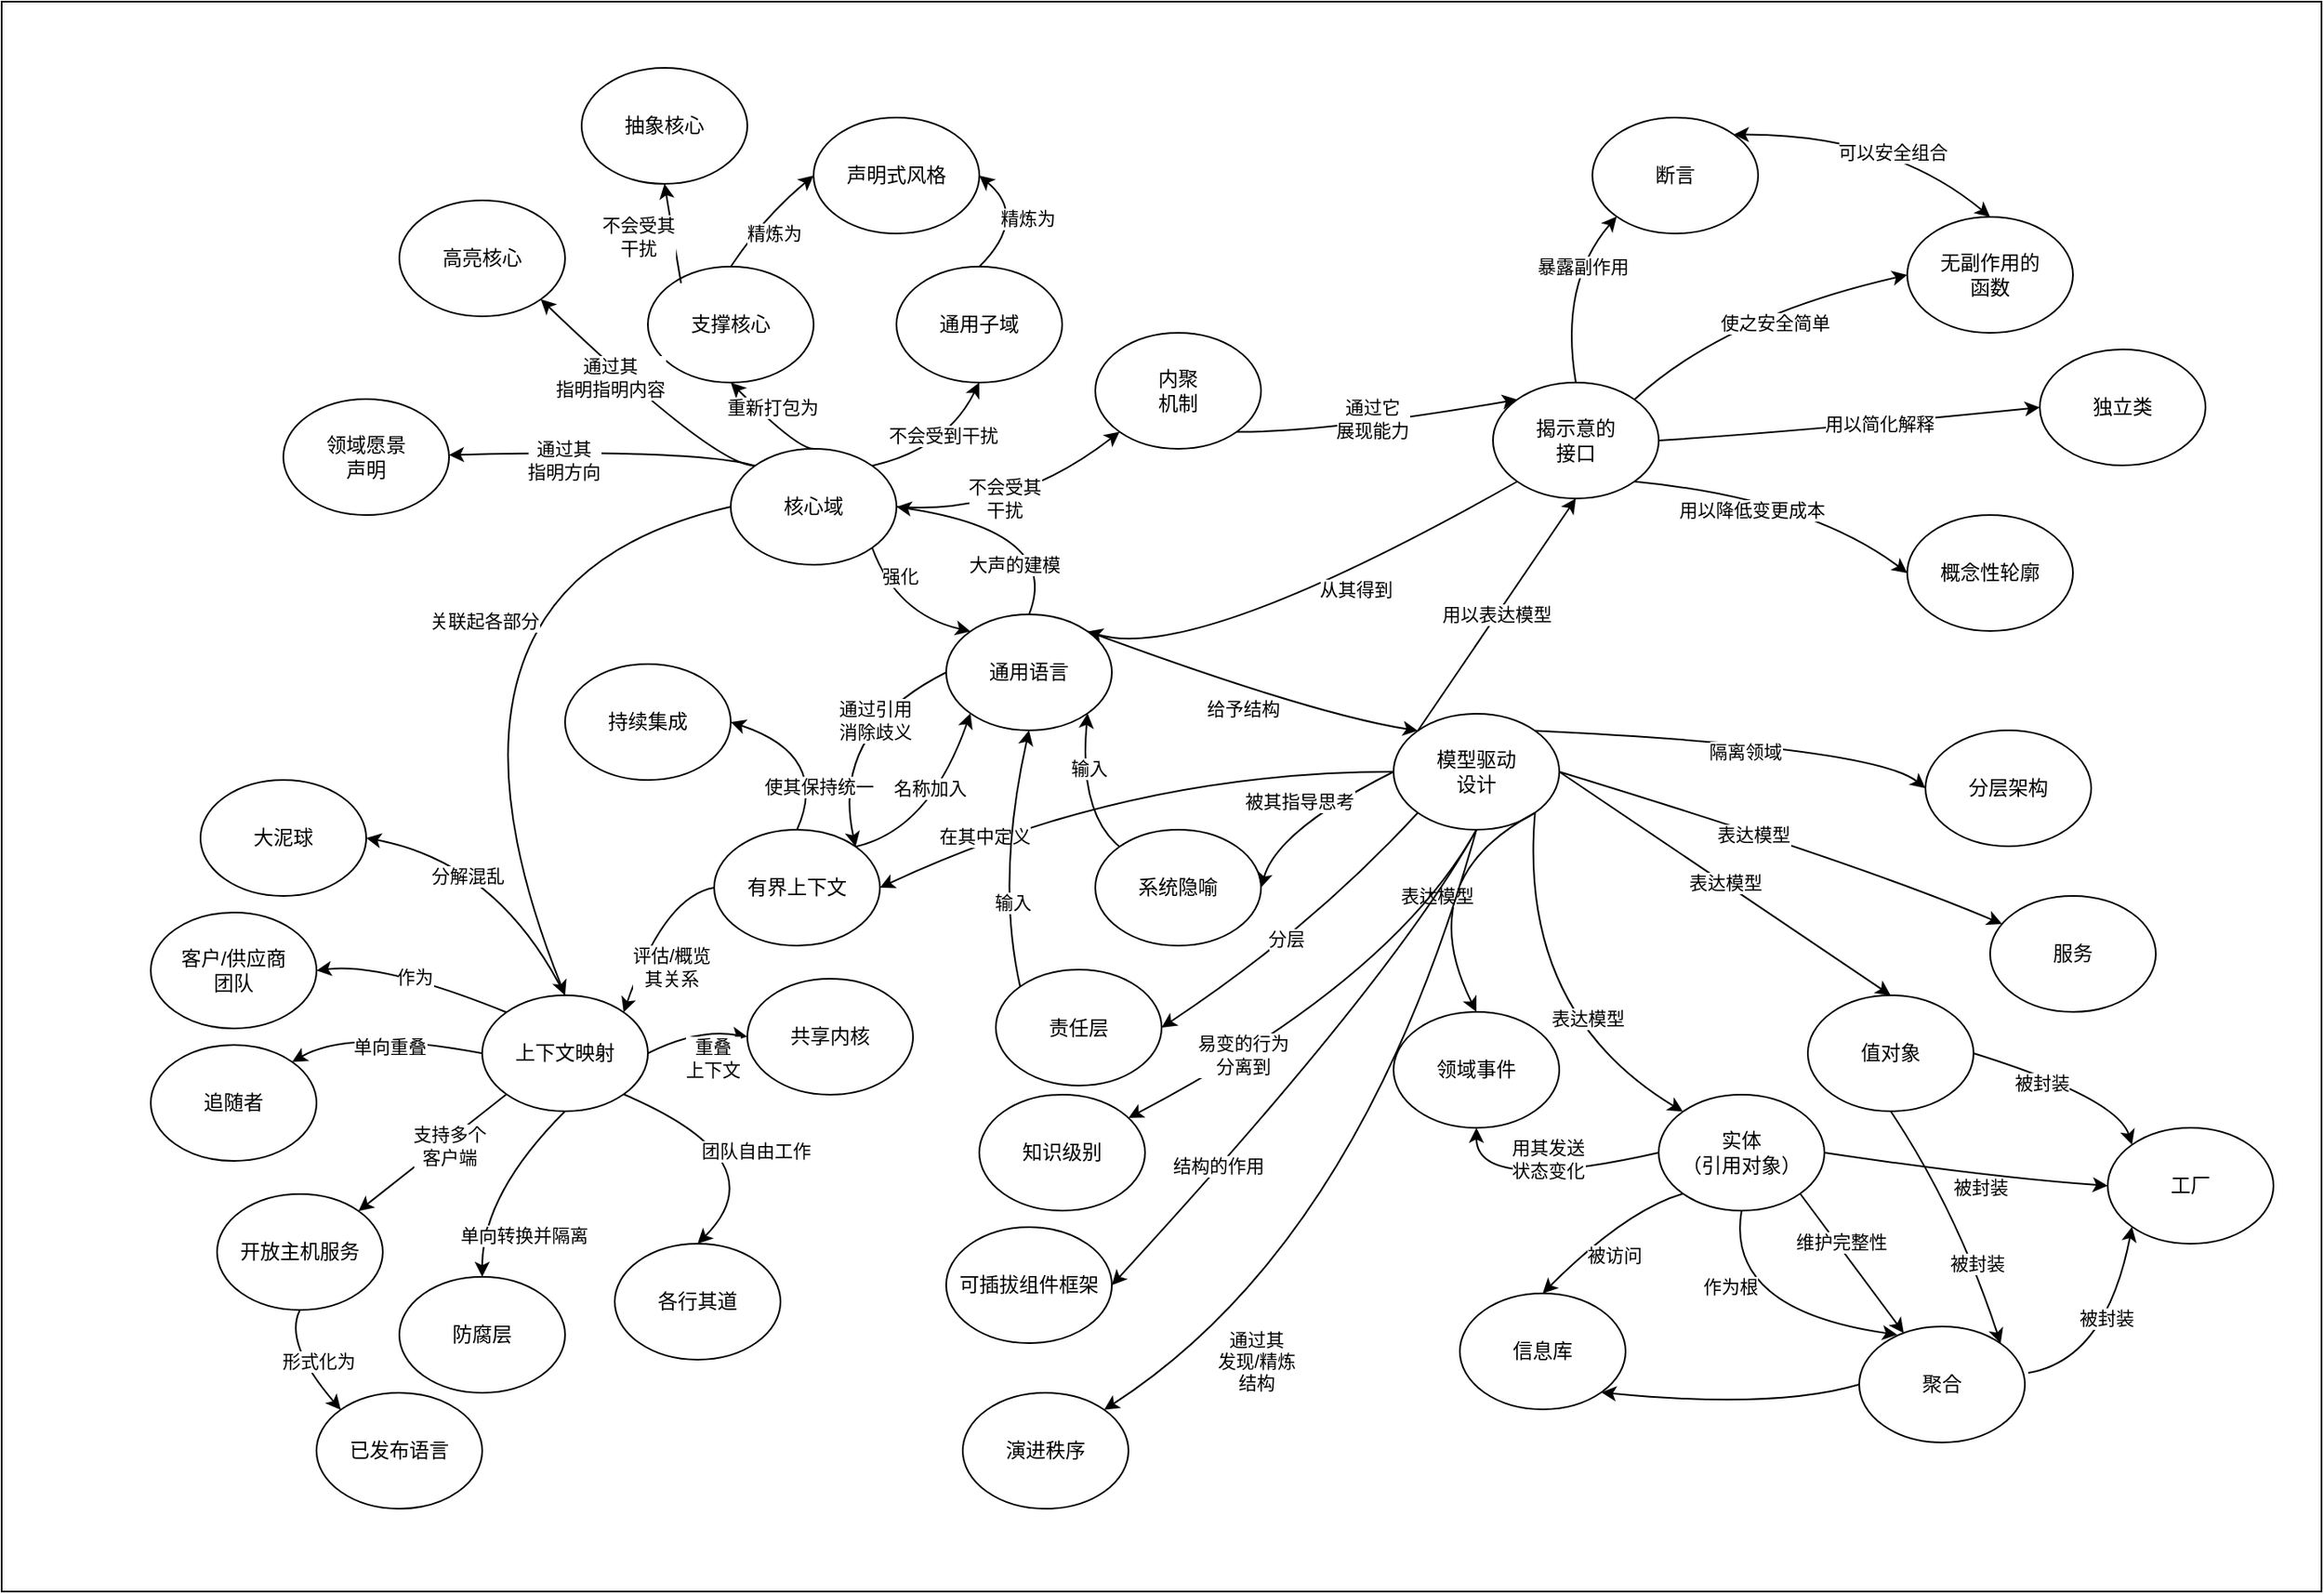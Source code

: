 <mxfile version="20.0.3" type="github">
  <diagram id="y3Cl--LZHW0YaVjfiVAI" name="Page-1">
    <mxGraphModel dx="2596" dy="1680" grid="1" gridSize="10" guides="1" tooltips="1" connect="1" arrows="1" fold="1" page="1" pageScale="1" pageWidth="827" pageHeight="1169" math="0" shadow="0">
      <root>
        <mxCell id="0" />
        <mxCell id="1" parent="0" />
        <mxCell id="wphdt7BnorLhBUC74xUA-21" value="" style="rounded=0;whiteSpace=wrap;html=1;" vertex="1" parent="1">
          <mxGeometry x="120" y="120" width="1400" height="960" as="geometry" />
        </mxCell>
        <mxCell id="Mi3CnOvdxR0ZW0WN2Oy1-1" value="通用语言" style="ellipse;whiteSpace=wrap;html=1;" parent="1" vertex="1">
          <mxGeometry x="690" y="490" width="100" height="70" as="geometry" />
        </mxCell>
        <mxCell id="Mi3CnOvdxR0ZW0WN2Oy1-2" value="模型驱动&lt;br&gt;设计" style="ellipse;whiteSpace=wrap;html=1;" parent="1" vertex="1">
          <mxGeometry x="960" y="550" width="100" height="70" as="geometry" />
        </mxCell>
        <mxCell id="Mi3CnOvdxR0ZW0WN2Oy1-4" value="有界上下文" style="ellipse;whiteSpace=wrap;html=1;" parent="1" vertex="1">
          <mxGeometry x="550" y="620" width="100" height="70" as="geometry" />
        </mxCell>
        <mxCell id="Mi3CnOvdxR0ZW0WN2Oy1-5" value="持续集成" style="ellipse;whiteSpace=wrap;html=1;" parent="1" vertex="1">
          <mxGeometry x="460" y="520" width="100" height="70" as="geometry" />
        </mxCell>
        <mxCell id="Mi3CnOvdxR0ZW0WN2Oy1-6" value="核心域" style="ellipse;whiteSpace=wrap;html=1;" parent="1" vertex="1">
          <mxGeometry x="560" y="390" width="100" height="70" as="geometry" />
        </mxCell>
        <mxCell id="Mi3CnOvdxR0ZW0WN2Oy1-7" value="大泥球" style="ellipse;whiteSpace=wrap;html=1;" parent="1" vertex="1">
          <mxGeometry x="240" y="590" width="100" height="70" as="geometry" />
        </mxCell>
        <mxCell id="Mi3CnOvdxR0ZW0WN2Oy1-8" value="独立类" style="ellipse;whiteSpace=wrap;html=1;" parent="1" vertex="1">
          <mxGeometry x="1350" y="330" width="100" height="70" as="geometry" />
        </mxCell>
        <mxCell id="Mi3CnOvdxR0ZW0WN2Oy1-9" value="上下文映射" style="ellipse;whiteSpace=wrap;html=1;" parent="1" vertex="1">
          <mxGeometry x="410" y="720" width="100" height="70" as="geometry" />
        </mxCell>
        <mxCell id="Mi3CnOvdxR0ZW0WN2Oy1-12" value="通用子域" style="ellipse;whiteSpace=wrap;html=1;" parent="1" vertex="1">
          <mxGeometry x="660" y="280" width="100" height="70" as="geometry" />
        </mxCell>
        <mxCell id="Mi3CnOvdxR0ZW0WN2Oy1-13" value="支撑核心" style="ellipse;whiteSpace=wrap;html=1;" parent="1" vertex="1">
          <mxGeometry x="510" y="280" width="100" height="70" as="geometry" />
        </mxCell>
        <mxCell id="Mi3CnOvdxR0ZW0WN2Oy1-14" value="揭示意的&lt;br&gt;接口" style="ellipse;whiteSpace=wrap;html=1;" parent="1" vertex="1">
          <mxGeometry x="1020" y="350" width="100" height="70" as="geometry" />
        </mxCell>
        <mxCell id="Mi3CnOvdxR0ZW0WN2Oy1-15" value="断言" style="ellipse;whiteSpace=wrap;html=1;" parent="1" vertex="1">
          <mxGeometry x="1080" y="190" width="100" height="70" as="geometry" />
        </mxCell>
        <mxCell id="Mi3CnOvdxR0ZW0WN2Oy1-16" value="无副作用的&lt;br&gt;函数" style="ellipse;whiteSpace=wrap;html=1;" parent="1" vertex="1">
          <mxGeometry x="1270" y="250" width="100" height="70" as="geometry" />
        </mxCell>
        <mxCell id="Mi3CnOvdxR0ZW0WN2Oy1-17" value="概念性轮廓" style="ellipse;whiteSpace=wrap;html=1;" parent="1" vertex="1">
          <mxGeometry x="1270" y="430" width="100" height="70" as="geometry" />
        </mxCell>
        <mxCell id="nDJIqRFH-Br7_tVDaRdu-1" value="实体&lt;br&gt;（引用对象）" style="ellipse;whiteSpace=wrap;html=1;" parent="1" vertex="1">
          <mxGeometry x="1120" y="780" width="100" height="70" as="geometry" />
        </mxCell>
        <mxCell id="nDJIqRFH-Br7_tVDaRdu-2" value="领域事件" style="ellipse;whiteSpace=wrap;html=1;" parent="1" vertex="1">
          <mxGeometry x="960" y="730" width="100" height="70" as="geometry" />
        </mxCell>
        <mxCell id="nDJIqRFH-Br7_tVDaRdu-4" value="工厂" style="ellipse;whiteSpace=wrap;html=1;" parent="1" vertex="1">
          <mxGeometry x="1391" y="800" width="100" height="70" as="geometry" />
        </mxCell>
        <mxCell id="nDJIqRFH-Br7_tVDaRdu-5" value="服务" style="ellipse;whiteSpace=wrap;html=1;" parent="1" vertex="1">
          <mxGeometry x="1320" y="660" width="100" height="70" as="geometry" />
        </mxCell>
        <mxCell id="nDJIqRFH-Br7_tVDaRdu-6" value="信息库&lt;span style=&quot;caret-color: rgba(0, 0, 0, 0); color: rgba(0, 0, 0, 0); font-family: monospace; font-size: 0px; text-align: start;&quot;&gt;%3CmxGraphModel%3E%3Croot%3E%3CmxCell%20id%3D%220%22%2F%3E%3CmxCell%20id%3D%221%22%20parent%3D%220%22%2F%3E%3CmxCell%20id%3D%222%22%20value%3D%22%E5%B7%A5%E5%8E%82%22%20style%3D%22ellipse%3BwhiteSpace%3Dwrap%3Bhtml%3D1%3B%22%20vertex%3D%221%22%20parent%3D%221%22%3E%3CmxGeometry%20x%3D%221140%22%20y%3D%22680%22%20width%3D%22100%22%20height%3D%2270%22%20as%3D%22geometry%22%2F%3E%3C%2FmxCell%3E%3C%2Froot%3E%3C%2FmxGraphModel%3E&lt;/span&gt;" style="ellipse;whiteSpace=wrap;html=1;" parent="1" vertex="1">
          <mxGeometry x="1000" y="900" width="100" height="70" as="geometry" />
        </mxCell>
        <mxCell id="nDJIqRFH-Br7_tVDaRdu-7" value="分层架构" style="ellipse;whiteSpace=wrap;html=1;" parent="1" vertex="1">
          <mxGeometry x="1281" y="560" width="100" height="70" as="geometry" />
        </mxCell>
        <mxCell id="nDJIqRFH-Br7_tVDaRdu-9" value="聚合" style="ellipse;whiteSpace=wrap;html=1;" parent="1" vertex="1">
          <mxGeometry x="1241" y="920" width="100" height="70" as="geometry" />
        </mxCell>
        <mxCell id="6l1WujIoDoaz9oLlzbZu-4" value="" style="curved=1;endArrow=classic;html=1;rounded=0;exitX=1;exitY=1;exitDx=0;exitDy=0;entryX=0.5;entryY=0;entryDx=0;entryDy=0;" parent="1" source="Mi3CnOvdxR0ZW0WN2Oy1-2" target="nDJIqRFH-Br7_tVDaRdu-2" edge="1">
          <mxGeometry width="50" height="50" relative="1" as="geometry">
            <mxPoint x="890" y="640" as="sourcePoint" />
            <mxPoint x="940" y="590" as="targetPoint" />
            <Array as="points">
              <mxPoint x="970" y="650" />
            </Array>
          </mxGeometry>
        </mxCell>
        <mxCell id="6l1WujIoDoaz9oLlzbZu-68" value="表达模型" style="edgeLabel;html=1;align=center;verticalAlign=middle;resizable=0;points=[];" parent="6l1WujIoDoaz9oLlzbZu-4" vertex="1" connectable="0">
          <mxGeometry x="0.154" y="10" relative="1" as="geometry">
            <mxPoint as="offset" />
          </mxGeometry>
        </mxCell>
        <mxCell id="6l1WujIoDoaz9oLlzbZu-5" value="" style="curved=1;endArrow=classic;html=1;rounded=0;exitX=1;exitY=1;exitDx=0;exitDy=0;entryX=0;entryY=0;entryDx=0;entryDy=0;" parent="1" source="Mi3CnOvdxR0ZW0WN2Oy1-2" target="nDJIqRFH-Br7_tVDaRdu-1" edge="1">
          <mxGeometry width="50" height="50" relative="1" as="geometry">
            <mxPoint x="1070" y="625" as="sourcePoint" />
            <mxPoint x="940" y="790" as="targetPoint" />
            <Array as="points">
              <mxPoint x="1035" y="730" />
            </Array>
          </mxGeometry>
        </mxCell>
        <mxCell id="6l1WujIoDoaz9oLlzbZu-69" value="表达模型" style="edgeLabel;html=1;align=center;verticalAlign=middle;resizable=0;points=[];" parent="6l1WujIoDoaz9oLlzbZu-5" vertex="1" connectable="0">
          <mxGeometry x="0.338" y="18" relative="1" as="geometry">
            <mxPoint as="offset" />
          </mxGeometry>
        </mxCell>
        <mxCell id="6l1WujIoDoaz9oLlzbZu-7" value="值对象&lt;br&gt;" style="ellipse;whiteSpace=wrap;html=1;" parent="1" vertex="1">
          <mxGeometry x="1210" y="720" width="100" height="70" as="geometry" />
        </mxCell>
        <mxCell id="6l1WujIoDoaz9oLlzbZu-8" value="&lt;span style=&quot;caret-color: rgb(0, 0, 0); color: rgb(0, 0, 0); font-family: Helvetica; font-size: 11px; font-style: normal; font-variant-caps: normal; font-weight: 400; letter-spacing: normal; text-align: center; text-indent: 0px; text-transform: none; word-spacing: 0px; -webkit-text-stroke-width: 0px; background-color: rgb(255, 255, 255); text-decoration: none; float: none; display: inline !important;&quot;&gt;表达模型&lt;/span&gt;" style="curved=1;endArrow=classic;html=1;rounded=0;exitX=1;exitY=0.5;exitDx=0;exitDy=0;entryX=0.5;entryY=0;entryDx=0;entryDy=0;" parent="1" source="Mi3CnOvdxR0ZW0WN2Oy1-2" target="6l1WujIoDoaz9oLlzbZu-7" edge="1">
          <mxGeometry width="50" height="50" relative="1" as="geometry">
            <mxPoint x="1120" y="660" as="sourcePoint" />
            <mxPoint x="1230" y="720" as="targetPoint" />
            <Array as="points" />
          </mxGeometry>
        </mxCell>
        <mxCell id="6l1WujIoDoaz9oLlzbZu-9" value="" style="curved=1;endArrow=classic;html=1;rounded=0;exitX=1;exitY=0.5;exitDx=0;exitDy=0;" parent="1" source="Mi3CnOvdxR0ZW0WN2Oy1-2" target="nDJIqRFH-Br7_tVDaRdu-5" edge="1">
          <mxGeometry width="50" height="50" relative="1" as="geometry">
            <mxPoint x="1120" y="660" as="sourcePoint" />
            <mxPoint x="1230" y="720" as="targetPoint" />
            <Array as="points">
              <mxPoint x="1240" y="640" />
            </Array>
          </mxGeometry>
        </mxCell>
        <mxCell id="6l1WujIoDoaz9oLlzbZu-70" value="表达模型" style="edgeLabel;html=1;align=center;verticalAlign=middle;resizable=0;points=[];" parent="6l1WujIoDoaz9oLlzbZu-9" vertex="1" connectable="0">
          <mxGeometry x="-0.137" y="-2" relative="1" as="geometry">
            <mxPoint x="1" as="offset" />
          </mxGeometry>
        </mxCell>
        <mxCell id="6l1WujIoDoaz9oLlzbZu-10" value="" style="curved=1;endArrow=classic;html=1;rounded=0;exitX=1;exitY=0;exitDx=0;exitDy=0;entryX=0;entryY=0.5;entryDx=0;entryDy=0;" parent="1" source="Mi3CnOvdxR0ZW0WN2Oy1-2" target="nDJIqRFH-Br7_tVDaRdu-7" edge="1">
          <mxGeometry width="50" height="50" relative="1" as="geometry">
            <mxPoint x="1170" y="625" as="sourcePoint" />
            <mxPoint x="1286.74" y="678.867" as="targetPoint" />
            <Array as="points">
              <mxPoint x="1250" y="570" />
            </Array>
          </mxGeometry>
        </mxCell>
        <mxCell id="6l1WujIoDoaz9oLlzbZu-71" value="隔离领域" style="edgeLabel;html=1;align=center;verticalAlign=middle;resizable=0;points=[];" parent="6l1WujIoDoaz9oLlzbZu-10" vertex="1" connectable="0">
          <mxGeometry x="0.037" y="-6" relative="1" as="geometry">
            <mxPoint as="offset" />
          </mxGeometry>
        </mxCell>
        <mxCell id="6l1WujIoDoaz9oLlzbZu-11" value="" style="curved=1;endArrow=classic;html=1;rounded=0;exitX=1.02;exitY=0.4;exitDx=0;exitDy=0;entryX=0;entryY=1;entryDx=0;entryDy=0;exitPerimeter=0;" parent="1" source="nDJIqRFH-Br7_tVDaRdu-9" target="nDJIqRFH-Br7_tVDaRdu-4" edge="1">
          <mxGeometry width="50" height="50" relative="1" as="geometry">
            <mxPoint x="1355" y="910" as="sourcePoint" />
            <mxPoint x="1385" y="990" as="targetPoint" />
            <Array as="points">
              <mxPoint x="1390" y="940" />
            </Array>
          </mxGeometry>
        </mxCell>
        <mxCell id="6l1WujIoDoaz9oLlzbZu-76" value="被封装" style="edgeLabel;html=1;align=center;verticalAlign=middle;resizable=0;points=[];" parent="6l1WujIoDoaz9oLlzbZu-11" vertex="1" connectable="0">
          <mxGeometry x="0.129" y="4" relative="1" as="geometry">
            <mxPoint x="-1" as="offset" />
          </mxGeometry>
        </mxCell>
        <mxCell id="6l1WujIoDoaz9oLlzbZu-12" value="" style="curved=1;endArrow=classic;html=1;rounded=0;exitX=1;exitY=0.5;exitDx=0;exitDy=0;entryX=0;entryY=0;entryDx=0;entryDy=0;" parent="1" source="6l1WujIoDoaz9oLlzbZu-7" target="nDJIqRFH-Br7_tVDaRdu-4" edge="1">
          <mxGeometry width="50" height="50" relative="1" as="geometry">
            <mxPoint x="1288.68" y="810" as="sourcePoint" />
            <mxPoint x="1451.325" y="731.749" as="targetPoint" />
            <Array as="points">
              <mxPoint x="1396.68" y="782" />
            </Array>
          </mxGeometry>
        </mxCell>
        <mxCell id="6l1WujIoDoaz9oLlzbZu-78" value="被封装" style="edgeLabel;html=1;align=center;verticalAlign=middle;resizable=0;points=[];" parent="6l1WujIoDoaz9oLlzbZu-12" vertex="1" connectable="0">
          <mxGeometry x="-0.275" y="-4" relative="1" as="geometry">
            <mxPoint y="1" as="offset" />
          </mxGeometry>
        </mxCell>
        <mxCell id="6l1WujIoDoaz9oLlzbZu-19" value="" style="curved=1;endArrow=classic;html=1;rounded=0;exitX=0;exitY=0.5;exitDx=0;exitDy=0;entryX=0.5;entryY=1;entryDx=0;entryDy=0;" parent="1" source="nDJIqRFH-Br7_tVDaRdu-1" target="nDJIqRFH-Br7_tVDaRdu-2" edge="1">
          <mxGeometry width="50" height="50" relative="1" as="geometry">
            <mxPoint x="1084.645" y="649.749" as="sourcePoint" />
            <mxPoint x="1110" y="790" as="targetPoint" />
            <Array as="points">
              <mxPoint x="1010" y="840" />
            </Array>
          </mxGeometry>
        </mxCell>
        <mxCell id="6l1WujIoDoaz9oLlzbZu-95" value="用其发送&lt;br&gt;状态变化" style="edgeLabel;html=1;align=center;verticalAlign=middle;resizable=0;points=[];" parent="6l1WujIoDoaz9oLlzbZu-19" vertex="1" connectable="0">
          <mxGeometry x="-0.138" y="-11" relative="1" as="geometry">
            <mxPoint as="offset" />
          </mxGeometry>
        </mxCell>
        <mxCell id="6l1WujIoDoaz9oLlzbZu-20" value="" style="curved=1;endArrow=classic;html=1;rounded=0;exitX=1;exitY=1;exitDx=0;exitDy=0;" parent="1" source="nDJIqRFH-Br7_tVDaRdu-1" target="nDJIqRFH-Br7_tVDaRdu-9" edge="1">
          <mxGeometry width="50" height="50" relative="1" as="geometry">
            <mxPoint x="1320" y="785" as="sourcePoint" />
            <mxPoint x="1415.645" y="860.251" as="targetPoint" />
            <Array as="points" />
          </mxGeometry>
        </mxCell>
        <mxCell id="6l1WujIoDoaz9oLlzbZu-73" value="维护完整性" style="edgeLabel;html=1;align=center;verticalAlign=middle;resizable=0;points=[];" parent="6l1WujIoDoaz9oLlzbZu-20" vertex="1" connectable="0">
          <mxGeometry x="-0.282" y="2" relative="1" as="geometry">
            <mxPoint as="offset" />
          </mxGeometry>
        </mxCell>
        <mxCell id="6l1WujIoDoaz9oLlzbZu-21" value="" style="curved=1;endArrow=classic;html=1;rounded=0;exitX=0;exitY=0.5;exitDx=0;exitDy=0;entryX=1;entryY=1;entryDx=0;entryDy=0;" parent="1" source="nDJIqRFH-Br7_tVDaRdu-9" target="nDJIqRFH-Br7_tVDaRdu-6" edge="1">
          <mxGeometry width="50" height="50" relative="1" as="geometry">
            <mxPoint x="1205.355" y="859.749" as="sourcePoint" />
            <mxPoint x="1230.648" y="950.618" as="targetPoint" />
            <Array as="points">
              <mxPoint x="1190" y="970" />
            </Array>
          </mxGeometry>
        </mxCell>
        <mxCell id="6l1WujIoDoaz9oLlzbZu-22" value="" style="curved=1;endArrow=classic;html=1;rounded=0;exitX=0;exitY=1;exitDx=0;exitDy=0;entryX=0.5;entryY=0;entryDx=0;entryDy=0;" parent="1" source="nDJIqRFH-Br7_tVDaRdu-1" target="nDJIqRFH-Br7_tVDaRdu-6" edge="1">
          <mxGeometry width="50" height="50" relative="1" as="geometry">
            <mxPoint x="1205.355" y="859.749" as="sourcePoint" />
            <mxPoint x="1230.648" y="950.618" as="targetPoint" />
            <Array as="points">
              <mxPoint x="1100" y="850" />
            </Array>
          </mxGeometry>
        </mxCell>
        <mxCell id="6l1WujIoDoaz9oLlzbZu-74" value="被访问" style="edgeLabel;html=1;align=center;verticalAlign=middle;resizable=0;points=[];" parent="6l1WujIoDoaz9oLlzbZu-22" vertex="1" connectable="0">
          <mxGeometry x="0.138" y="13" relative="1" as="geometry">
            <mxPoint x="1" as="offset" />
          </mxGeometry>
        </mxCell>
        <mxCell id="6l1WujIoDoaz9oLlzbZu-23" value="" style="curved=1;endArrow=classic;html=1;rounded=0;exitX=1;exitY=0.5;exitDx=0;exitDy=0;entryX=0;entryY=0.5;entryDx=0;entryDy=0;" parent="1" source="nDJIqRFH-Br7_tVDaRdu-1" target="nDJIqRFH-Br7_tVDaRdu-4" edge="1">
          <mxGeometry width="50" height="50" relative="1" as="geometry">
            <mxPoint x="1205.355" y="859.749" as="sourcePoint" />
            <mxPoint x="1240" y="950" as="targetPoint" />
            <Array as="points">
              <mxPoint x="1320" y="830" />
            </Array>
          </mxGeometry>
        </mxCell>
        <mxCell id="6l1WujIoDoaz9oLlzbZu-77" value="被封装" style="edgeLabel;html=1;align=center;verticalAlign=middle;resizable=0;points=[];" parent="6l1WujIoDoaz9oLlzbZu-23" vertex="1" connectable="0">
          <mxGeometry x="0.112" y="-7" relative="1" as="geometry">
            <mxPoint as="offset" />
          </mxGeometry>
        </mxCell>
        <mxCell id="6l1WujIoDoaz9oLlzbZu-24" value="" style="curved=1;endArrow=classic;html=1;rounded=0;exitX=0.5;exitY=1;exitDx=0;exitDy=0;entryX=1;entryY=0;entryDx=0;entryDy=0;" parent="1" source="6l1WujIoDoaz9oLlzbZu-7" target="nDJIqRFH-Br7_tVDaRdu-9" edge="1">
          <mxGeometry width="50" height="50" relative="1" as="geometry">
            <mxPoint x="1310" y="760" as="sourcePoint" />
            <mxPoint x="1415.645" y="860.251" as="targetPoint" />
            <Array as="points">
              <mxPoint x="1300" y="850" />
            </Array>
          </mxGeometry>
        </mxCell>
        <mxCell id="6l1WujIoDoaz9oLlzbZu-75" value="被封装" style="edgeLabel;html=1;align=center;verticalAlign=middle;resizable=0;points=[];" parent="6l1WujIoDoaz9oLlzbZu-24" vertex="1" connectable="0">
          <mxGeometry x="0.353" y="1" relative="1" as="geometry">
            <mxPoint as="offset" />
          </mxGeometry>
        </mxCell>
        <mxCell id="6l1WujIoDoaz9oLlzbZu-25" value="" style="curved=1;endArrow=classic;html=1;rounded=0;exitX=0.5;exitY=1;exitDx=0;exitDy=0;entryX=0.23;entryY=0.071;entryDx=0;entryDy=0;entryPerimeter=0;" parent="1" source="nDJIqRFH-Br7_tVDaRdu-1" target="nDJIqRFH-Br7_tVDaRdu-9" edge="1">
          <mxGeometry width="50" height="50" relative="1" as="geometry">
            <mxPoint x="1260" y="795" as="sourcePoint" />
            <mxPoint x="1275.355" y="960.251" as="targetPoint" />
            <Array as="points">
              <mxPoint x="1160" y="910" />
            </Array>
          </mxGeometry>
        </mxCell>
        <mxCell id="6l1WujIoDoaz9oLlzbZu-72" value="作为根" style="edgeLabel;html=1;align=center;verticalAlign=middle;resizable=0;points=[];" parent="6l1WujIoDoaz9oLlzbZu-25" vertex="1" connectable="0">
          <mxGeometry x="-0.258" y="14" relative="1" as="geometry">
            <mxPoint as="offset" />
          </mxGeometry>
        </mxCell>
        <mxCell id="6l1WujIoDoaz9oLlzbZu-26" value="" style="curved=1;endArrow=classic;html=1;rounded=0;exitX=0;exitY=0.5;exitDx=0;exitDy=0;entryX=1;entryY=0;entryDx=0;entryDy=0;" parent="1" source="Mi3CnOvdxR0ZW0WN2Oy1-1" target="Mi3CnOvdxR0ZW0WN2Oy1-4" edge="1">
          <mxGeometry width="50" height="50" relative="1" as="geometry">
            <mxPoint x="830" y="570" as="sourcePoint" />
            <mxPoint x="740" y="685" as="targetPoint" />
            <Array as="points">
              <mxPoint x="620" y="560" />
            </Array>
          </mxGeometry>
        </mxCell>
        <mxCell id="6l1WujIoDoaz9oLlzbZu-98" value="通过引用&lt;br&gt;消除歧义" style="edgeLabel;html=1;align=center;verticalAlign=middle;resizable=0;points=[];" parent="6l1WujIoDoaz9oLlzbZu-26" vertex="1" connectable="0">
          <mxGeometry x="-0.312" y="6" relative="1" as="geometry">
            <mxPoint as="offset" />
          </mxGeometry>
        </mxCell>
        <mxCell id="6l1WujIoDoaz9oLlzbZu-27" value="" style="curved=1;endArrow=classic;html=1;rounded=0;exitX=0;exitY=0.5;exitDx=0;exitDy=0;entryX=1;entryY=0;entryDx=0;entryDy=0;" parent="1" source="Mi3CnOvdxR0ZW0WN2Oy1-4" target="Mi3CnOvdxR0ZW0WN2Oy1-9" edge="1">
          <mxGeometry width="50" height="50" relative="1" as="geometry">
            <mxPoint x="570" y="695" as="sourcePoint" />
            <mxPoint x="490" y="695" as="targetPoint" />
            <Array as="points">
              <mxPoint x="520" y="660" />
            </Array>
          </mxGeometry>
        </mxCell>
        <mxCell id="6l1WujIoDoaz9oLlzbZu-99" value="评估/概览&lt;br&gt;其关系" style="edgeLabel;html=1;align=center;verticalAlign=middle;resizable=0;points=[];" parent="6l1WujIoDoaz9oLlzbZu-27" vertex="1" connectable="0">
          <mxGeometry x="0.328" y="18" relative="1" as="geometry">
            <mxPoint as="offset" />
          </mxGeometry>
        </mxCell>
        <mxCell id="6l1WujIoDoaz9oLlzbZu-29" value="" style="curved=1;endArrow=classic;html=1;rounded=0;exitX=0.5;exitY=0;exitDx=0;exitDy=0;entryX=1;entryY=0.5;entryDx=0;entryDy=0;" parent="1" source="Mi3CnOvdxR0ZW0WN2Oy1-1" target="Mi3CnOvdxR0ZW0WN2Oy1-6" edge="1">
          <mxGeometry width="50" height="50" relative="1" as="geometry">
            <mxPoint x="750" y="510" as="sourcePoint" />
            <mxPoint x="650" y="510" as="targetPoint" />
            <Array as="points">
              <mxPoint x="760" y="440" />
            </Array>
          </mxGeometry>
        </mxCell>
        <mxCell id="6l1WujIoDoaz9oLlzbZu-125" value="大声的建模" style="edgeLabel;html=1;align=center;verticalAlign=middle;resizable=0;points=[];" parent="6l1WujIoDoaz9oLlzbZu-29" vertex="1" connectable="0">
          <mxGeometry x="-0.018" y="4" relative="1" as="geometry">
            <mxPoint x="-7" y="19" as="offset" />
          </mxGeometry>
        </mxCell>
        <mxCell id="6l1WujIoDoaz9oLlzbZu-30" value="" style="curved=1;endArrow=classic;html=1;rounded=0;exitX=0.5;exitY=0;exitDx=0;exitDy=0;entryX=0.5;entryY=1;entryDx=0;entryDy=0;" parent="1" source="Mi3CnOvdxR0ZW0WN2Oy1-6" target="Mi3CnOvdxR0ZW0WN2Oy1-13" edge="1">
          <mxGeometry width="50" height="50" relative="1" as="geometry">
            <mxPoint x="820" y="570" as="sourcePoint" />
            <mxPoint x="739.316" y="456.624" as="targetPoint" />
            <Array as="points">
              <mxPoint x="600" y="390" />
            </Array>
          </mxGeometry>
        </mxCell>
        <mxCell id="6l1WujIoDoaz9oLlzbZu-102" value="重新打包为" style="edgeLabel;html=1;align=center;verticalAlign=middle;resizable=0;points=[];" parent="6l1WujIoDoaz9oLlzbZu-30" vertex="1" connectable="0">
          <mxGeometry x="0.164" y="-7" relative="1" as="geometry">
            <mxPoint as="offset" />
          </mxGeometry>
        </mxCell>
        <mxCell id="6l1WujIoDoaz9oLlzbZu-31" value="" style="curved=1;endArrow=classic;html=1;rounded=0;entryX=0.5;entryY=1;entryDx=0;entryDy=0;exitX=1;exitY=0;exitDx=0;exitDy=0;" parent="1" target="Mi3CnOvdxR0ZW0WN2Oy1-12" edge="1" source="Mi3CnOvdxR0ZW0WN2Oy1-6">
          <mxGeometry width="50" height="50" relative="1" as="geometry">
            <mxPoint x="650" y="410" as="sourcePoint" />
            <mxPoint x="620" y="320" as="targetPoint" />
            <Array as="points">
              <mxPoint x="690" y="390" />
            </Array>
          </mxGeometry>
        </mxCell>
        <mxCell id="6l1WujIoDoaz9oLlzbZu-101" value="不会受到干扰" style="edgeLabel;html=1;align=center;verticalAlign=middle;resizable=0;points=[];" parent="6l1WujIoDoaz9oLlzbZu-31" vertex="1" connectable="0">
          <mxGeometry x="0.148" y="6" relative="1" as="geometry">
            <mxPoint as="offset" />
          </mxGeometry>
        </mxCell>
        <mxCell id="6l1WujIoDoaz9oLlzbZu-33" value="声明式风格" style="ellipse;whiteSpace=wrap;html=1;" parent="1" vertex="1">
          <mxGeometry x="610" y="190" width="100" height="70" as="geometry" />
        </mxCell>
        <mxCell id="6l1WujIoDoaz9oLlzbZu-35" value="" style="curved=1;endArrow=classic;html=1;rounded=0;exitX=0.5;exitY=0;exitDx=0;exitDy=0;entryX=0;entryY=0.5;entryDx=0;entryDy=0;" parent="1" source="Mi3CnOvdxR0ZW0WN2Oy1-13" target="6l1WujIoDoaz9oLlzbZu-33" edge="1">
          <mxGeometry width="50" height="50" relative="1" as="geometry">
            <mxPoint x="660" y="420" as="sourcePoint" />
            <mxPoint x="690" y="330" as="targetPoint" />
            <Array as="points">
              <mxPoint x="580" y="250" />
            </Array>
          </mxGeometry>
        </mxCell>
        <mxCell id="6l1WujIoDoaz9oLlzbZu-100" value="精炼为" style="edgeLabel;html=1;align=center;verticalAlign=middle;resizable=0;points=[];" parent="6l1WujIoDoaz9oLlzbZu-35" vertex="1" connectable="0">
          <mxGeometry x="-0.172" y="-10" relative="1" as="geometry">
            <mxPoint as="offset" />
          </mxGeometry>
        </mxCell>
        <mxCell id="6l1WujIoDoaz9oLlzbZu-36" value="精炼为" style="curved=1;endArrow=classic;html=1;rounded=0;exitX=0.5;exitY=0;exitDx=0;exitDy=0;entryX=1;entryY=0.5;entryDx=0;entryDy=0;" parent="1" source="Mi3CnOvdxR0ZW0WN2Oy1-12" target="6l1WujIoDoaz9oLlzbZu-33" edge="1">
          <mxGeometry width="50" height="50" relative="1" as="geometry">
            <mxPoint x="890.715" y="365.121" as="sourcePoint" />
            <mxPoint x="1000.005" y="354.619" as="targetPoint" />
            <Array as="points">
              <mxPoint x="740" y="250" />
            </Array>
          </mxGeometry>
        </mxCell>
        <mxCell id="6l1WujIoDoaz9oLlzbZu-38" value="" style="curved=1;endArrow=classic;html=1;rounded=0;exitX=0;exitY=0;exitDx=0;exitDy=0;" parent="1" source="Mi3CnOvdxR0ZW0WN2Oy1-6" target="6l1WujIoDoaz9oLlzbZu-41" edge="1">
          <mxGeometry width="50" height="50" relative="1" as="geometry">
            <mxPoint x="560" y="470" as="sourcePoint" />
            <mxPoint x="447.087" y="366.772" as="targetPoint" />
            <Array as="points">
              <mxPoint x="540" y="390" />
            </Array>
          </mxGeometry>
        </mxCell>
        <mxCell id="6l1WujIoDoaz9oLlzbZu-103" value="通过其&lt;br&gt;指明方向" style="edgeLabel;html=1;align=center;verticalAlign=middle;resizable=0;points=[];" parent="6l1WujIoDoaz9oLlzbZu-38" vertex="1" connectable="0">
          <mxGeometry x="0.269" y="5" relative="1" as="geometry">
            <mxPoint as="offset" />
          </mxGeometry>
        </mxCell>
        <mxCell id="6l1WujIoDoaz9oLlzbZu-40" value="" style="curved=1;endArrow=classic;html=1;rounded=0;exitX=0;exitY=0.5;exitDx=0;exitDy=0;entryX=0.5;entryY=0;entryDx=0;entryDy=0;" parent="1" source="Mi3CnOvdxR0ZW0WN2Oy1-6" target="Mi3CnOvdxR0ZW0WN2Oy1-9" edge="1">
          <mxGeometry width="50" height="50" relative="1" as="geometry">
            <mxPoint x="570" y="605" as="sourcePoint" />
            <mxPoint x="467" y="664.01" as="targetPoint" />
            <Array as="points">
              <mxPoint x="360" y="470" />
            </Array>
          </mxGeometry>
        </mxCell>
        <mxCell id="6l1WujIoDoaz9oLlzbZu-89" value="关联起各部分" style="edgeLabel;html=1;align=center;verticalAlign=middle;resizable=0;points=[];" parent="6l1WujIoDoaz9oLlzbZu-40" vertex="1" connectable="0">
          <mxGeometry x="-0.32" y="34" relative="1" as="geometry">
            <mxPoint as="offset" />
          </mxGeometry>
        </mxCell>
        <mxCell id="6l1WujIoDoaz9oLlzbZu-41" value="领域愿景&lt;br&gt;声明" style="ellipse;whiteSpace=wrap;html=1;" parent="1" vertex="1">
          <mxGeometry x="290" y="360" width="100" height="70" as="geometry" />
        </mxCell>
        <mxCell id="6l1WujIoDoaz9oLlzbZu-42" value="" style="curved=1;endArrow=classic;html=1;rounded=0;exitX=1;exitY=0;exitDx=0;exitDy=0;entryX=0;entryY=1;entryDx=0;entryDy=0;" parent="1" source="Mi3CnOvdxR0ZW0WN2Oy1-4" target="Mi3CnOvdxR0ZW0WN2Oy1-1" edge="1">
          <mxGeometry width="50" height="50" relative="1" as="geometry">
            <mxPoint x="784.645" y="629.749" as="sourcePoint" />
            <mxPoint x="690" y="720" as="targetPoint" />
            <Array as="points">
              <mxPoint x="680" y="620" />
            </Array>
          </mxGeometry>
        </mxCell>
        <mxCell id="6l1WujIoDoaz9oLlzbZu-97" value="名称加入" style="edgeLabel;html=1;align=center;verticalAlign=middle;resizable=0;points=[];" parent="6l1WujIoDoaz9oLlzbZu-42" vertex="1" connectable="0">
          <mxGeometry x="0.25" y="5" relative="1" as="geometry">
            <mxPoint x="-5" y="4" as="offset" />
          </mxGeometry>
        </mxCell>
        <mxCell id="6l1WujIoDoaz9oLlzbZu-44" value="共享内核" style="ellipse;whiteSpace=wrap;html=1;" parent="1" vertex="1">
          <mxGeometry x="570" y="710" width="100" height="70" as="geometry" />
        </mxCell>
        <mxCell id="6l1WujIoDoaz9oLlzbZu-45" value="开放主机服务" style="ellipse;whiteSpace=wrap;html=1;" parent="1" vertex="1">
          <mxGeometry x="250" y="840" width="100" height="70" as="geometry" />
        </mxCell>
        <mxCell id="6l1WujIoDoaz9oLlzbZu-46" value="防腐层" style="ellipse;whiteSpace=wrap;html=1;" parent="1" vertex="1">
          <mxGeometry x="360" y="890" width="100" height="70" as="geometry" />
        </mxCell>
        <mxCell id="6l1WujIoDoaz9oLlzbZu-47" value="各行其道" style="ellipse;whiteSpace=wrap;html=1;" parent="1" vertex="1">
          <mxGeometry x="490" y="870" width="100" height="70" as="geometry" />
        </mxCell>
        <mxCell id="6l1WujIoDoaz9oLlzbZu-50" value="追随者" style="ellipse;whiteSpace=wrap;html=1;" parent="1" vertex="1">
          <mxGeometry x="210" y="750" width="100" height="70" as="geometry" />
        </mxCell>
        <mxCell id="6l1WujIoDoaz9oLlzbZu-51" value="客户/供应商&lt;br&gt;团队" style="ellipse;whiteSpace=wrap;html=1;" parent="1" vertex="1">
          <mxGeometry x="210" y="670" width="100" height="70" as="geometry" />
        </mxCell>
        <mxCell id="6l1WujIoDoaz9oLlzbZu-52" value="" style="curved=1;endArrow=classic;html=1;rounded=0;exitX=0.5;exitY=0;exitDx=0;exitDy=0;entryX=1;entryY=0.5;entryDx=0;entryDy=0;" parent="1" source="Mi3CnOvdxR0ZW0WN2Oy1-9" target="Mi3CnOvdxR0ZW0WN2Oy1-7" edge="1">
          <mxGeometry width="50" height="50" relative="1" as="geometry">
            <mxPoint x="570" y="655" as="sourcePoint" />
            <mxPoint x="467" y="684.01" as="targetPoint" />
            <Array as="points">
              <mxPoint x="420" y="640" />
            </Array>
          </mxGeometry>
        </mxCell>
        <mxCell id="6l1WujIoDoaz9oLlzbZu-122" value="分解混乱" style="edgeLabel;html=1;align=center;verticalAlign=middle;resizable=0;points=[];" parent="6l1WujIoDoaz9oLlzbZu-52" vertex="1" connectable="0">
          <mxGeometry x="0.248" y="11" relative="1" as="geometry">
            <mxPoint as="offset" />
          </mxGeometry>
        </mxCell>
        <mxCell id="6l1WujIoDoaz9oLlzbZu-53" value="" style="curved=1;endArrow=classic;html=1;rounded=0;exitX=0;exitY=0;exitDx=0;exitDy=0;entryX=1;entryY=0.5;entryDx=0;entryDy=0;" parent="1" source="Mi3CnOvdxR0ZW0WN2Oy1-9" target="6l1WujIoDoaz9oLlzbZu-51" edge="1">
          <mxGeometry width="50" height="50" relative="1" as="geometry">
            <mxPoint x="404.645" y="730.251" as="sourcePoint" />
            <mxPoint x="355.355" y="659.749" as="targetPoint" />
            <Array as="points">
              <mxPoint x="350" y="700" />
            </Array>
          </mxGeometry>
        </mxCell>
        <mxCell id="6l1WujIoDoaz9oLlzbZu-123" value="作为" style="edgeLabel;html=1;align=center;verticalAlign=middle;resizable=0;points=[];" parent="6l1WujIoDoaz9oLlzbZu-53" vertex="1" connectable="0">
          <mxGeometry x="-0.015" y="1" relative="1" as="geometry">
            <mxPoint as="offset" />
          </mxGeometry>
        </mxCell>
        <mxCell id="6l1WujIoDoaz9oLlzbZu-54" value="" style="curved=1;endArrow=classic;html=1;rounded=0;exitX=0;exitY=0.5;exitDx=0;exitDy=0;entryX=1;entryY=0;entryDx=0;entryDy=0;" parent="1" source="Mi3CnOvdxR0ZW0WN2Oy1-9" target="6l1WujIoDoaz9oLlzbZu-50" edge="1">
          <mxGeometry width="50" height="50" relative="1" as="geometry">
            <mxPoint x="404.645" y="730.251" as="sourcePoint" />
            <mxPoint x="240" y="790" as="targetPoint" />
            <Array as="points">
              <mxPoint x="330" y="740" />
            </Array>
          </mxGeometry>
        </mxCell>
        <mxCell id="6l1WujIoDoaz9oLlzbZu-117" value="单向重叠" style="edgeLabel;html=1;align=center;verticalAlign=middle;resizable=0;points=[];" parent="6l1WujIoDoaz9oLlzbZu-54" vertex="1" connectable="0">
          <mxGeometry x="-0.079" y="6" relative="1" as="geometry">
            <mxPoint as="offset" />
          </mxGeometry>
        </mxCell>
        <mxCell id="6l1WujIoDoaz9oLlzbZu-55" value="" style="curved=1;endArrow=classic;html=1;rounded=0;exitX=0;exitY=1;exitDx=0;exitDy=0;entryX=1;entryY=0;entryDx=0;entryDy=0;" parent="1" source="Mi3CnOvdxR0ZW0WN2Oy1-9" target="6l1WujIoDoaz9oLlzbZu-45" edge="1">
          <mxGeometry width="50" height="50" relative="1" as="geometry">
            <mxPoint x="390" y="755" as="sourcePoint" />
            <mxPoint x="265.355" y="790.251" as="targetPoint" />
            <Array as="points" />
          </mxGeometry>
        </mxCell>
        <mxCell id="6l1WujIoDoaz9oLlzbZu-121" value="支持多个&lt;br&gt;客户端" style="edgeLabel;html=1;align=center;verticalAlign=middle;resizable=0;points=[];" parent="6l1WujIoDoaz9oLlzbZu-55" vertex="1" connectable="0">
          <mxGeometry x="-0.202" y="2" relative="1" as="geometry">
            <mxPoint y="1" as="offset" />
          </mxGeometry>
        </mxCell>
        <mxCell id="6l1WujIoDoaz9oLlzbZu-56" value="" style="curved=1;endArrow=classic;html=1;rounded=0;exitX=0.5;exitY=1;exitDx=0;exitDy=0;entryX=0.5;entryY=0;entryDx=0;entryDy=0;" parent="1" source="Mi3CnOvdxR0ZW0WN2Oy1-9" target="6l1WujIoDoaz9oLlzbZu-46" edge="1">
          <mxGeometry width="50" height="50" relative="1" as="geometry">
            <mxPoint x="404.645" y="779.749" as="sourcePoint" />
            <mxPoint x="320" y="860" as="targetPoint" />
            <Array as="points">
              <mxPoint x="410" y="840" />
            </Array>
          </mxGeometry>
        </mxCell>
        <mxCell id="6l1WujIoDoaz9oLlzbZu-115" value="单向转换并隔离" style="edgeLabel;html=1;align=center;verticalAlign=middle;resizable=0;points=[];" parent="6l1WujIoDoaz9oLlzbZu-56" vertex="1" connectable="0">
          <mxGeometry x="0.111" y="17" relative="1" as="geometry">
            <mxPoint x="10" y="15" as="offset" />
          </mxGeometry>
        </mxCell>
        <mxCell id="6l1WujIoDoaz9oLlzbZu-57" value="团队自由工作" style="curved=1;endArrow=classic;html=1;rounded=0;exitX=1;exitY=1;exitDx=0;exitDy=0;entryX=0.5;entryY=0;entryDx=0;entryDy=0;" parent="1" source="Mi3CnOvdxR0ZW0WN2Oy1-9" target="6l1WujIoDoaz9oLlzbZu-47" edge="1">
          <mxGeometry width="50" height="50" relative="1" as="geometry">
            <mxPoint x="440" y="790" as="sourcePoint" />
            <mxPoint x="440" y="900" as="targetPoint" />
            <Array as="points">
              <mxPoint x="590" y="820" />
            </Array>
          </mxGeometry>
        </mxCell>
        <mxCell id="6l1WujIoDoaz9oLlzbZu-58" value="" style="curved=1;endArrow=classic;html=1;rounded=0;exitX=1;exitY=0.5;exitDx=0;exitDy=0;entryX=0;entryY=0.5;entryDx=0;entryDy=0;" parent="1" source="Mi3CnOvdxR0ZW0WN2Oy1-9" target="6l1WujIoDoaz9oLlzbZu-44" edge="1">
          <mxGeometry width="50" height="50" relative="1" as="geometry">
            <mxPoint x="455.355" y="719.749" as="sourcePoint" />
            <mxPoint x="494.645" y="830.251" as="targetPoint" />
            <Array as="points">
              <mxPoint x="540" y="740" />
            </Array>
          </mxGeometry>
        </mxCell>
        <mxCell id="6l1WujIoDoaz9oLlzbZu-116" value="重叠&lt;br&gt;上下文" style="edgeLabel;html=1;align=center;verticalAlign=middle;resizable=0;points=[];" parent="6l1WujIoDoaz9oLlzbZu-58" vertex="1" connectable="0">
          <mxGeometry x="0.025" y="-20" relative="1" as="geometry">
            <mxPoint as="offset" />
          </mxGeometry>
        </mxCell>
        <mxCell id="6l1WujIoDoaz9oLlzbZu-59" value="" style="curved=1;endArrow=classic;html=1;rounded=0;exitX=0.5;exitY=0;exitDx=0;exitDy=0;entryX=1;entryY=0.5;entryDx=0;entryDy=0;" parent="1" source="Mi3CnOvdxR0ZW0WN2Oy1-4" target="Mi3CnOvdxR0ZW0WN2Oy1-5" edge="1">
          <mxGeometry width="50" height="50" relative="1" as="geometry">
            <mxPoint x="713" y="530.99" as="sourcePoint" />
            <mxPoint x="560" y="580" as="targetPoint" />
            <Array as="points">
              <mxPoint x="620" y="575" />
            </Array>
          </mxGeometry>
        </mxCell>
        <mxCell id="6l1WujIoDoaz9oLlzbZu-90" value="使其保持统一" style="edgeLabel;html=1;align=center;verticalAlign=middle;resizable=0;points=[];" parent="6l1WujIoDoaz9oLlzbZu-59" vertex="1" connectable="0">
          <mxGeometry x="-0.019" y="7" relative="1" as="geometry">
            <mxPoint y="14" as="offset" />
          </mxGeometry>
        </mxCell>
        <mxCell id="6l1WujIoDoaz9oLlzbZu-60" value="" style="curved=1;endArrow=classic;html=1;rounded=0;exitX=0;exitY=1;exitDx=0;exitDy=0;entryX=1;entryY=0;entryDx=0;entryDy=0;" parent="1" source="Mi3CnOvdxR0ZW0WN2Oy1-14" target="Mi3CnOvdxR0ZW0WN2Oy1-1" edge="1">
          <mxGeometry width="50" height="50" relative="1" as="geometry">
            <mxPoint x="1065.355" y="580.251" as="sourcePoint" />
            <mxPoint x="1260" y="615" as="targetPoint" />
            <Array as="points">
              <mxPoint x="840" y="520" />
            </Array>
          </mxGeometry>
        </mxCell>
        <mxCell id="6l1WujIoDoaz9oLlzbZu-86" value="从其得到" style="edgeLabel;html=1;align=center;verticalAlign=middle;resizable=0;points=[];" parent="6l1WujIoDoaz9oLlzbZu-60" vertex="1" connectable="0">
          <mxGeometry x="-0.197" y="8" relative="1" as="geometry">
            <mxPoint as="offset" />
          </mxGeometry>
        </mxCell>
        <mxCell id="6l1WujIoDoaz9oLlzbZu-61" value="用以表达模型" style="curved=1;endArrow=classic;html=1;rounded=0;exitX=0;exitY=0;exitDx=0;exitDy=0;entryX=0.5;entryY=1;entryDx=0;entryDy=0;" parent="1" source="Mi3CnOvdxR0ZW0WN2Oy1-2" target="Mi3CnOvdxR0ZW0WN2Oy1-14" edge="1">
          <mxGeometry width="50" height="50" relative="1" as="geometry">
            <mxPoint x="954.645" y="499.749" as="sourcePoint" />
            <mxPoint x="950" y="490" as="targetPoint" />
            <Array as="points" />
          </mxGeometry>
        </mxCell>
        <mxCell id="6l1WujIoDoaz9oLlzbZu-62" value="" style="curved=1;endArrow=classic;html=1;rounded=0;exitX=1;exitY=0.5;exitDx=0;exitDy=0;entryX=0;entryY=0.5;entryDx=0;entryDy=0;" parent="1" source="Mi3CnOvdxR0ZW0WN2Oy1-14" target="Mi3CnOvdxR0ZW0WN2Oy1-8" edge="1">
          <mxGeometry width="50" height="50" relative="1" as="geometry">
            <mxPoint x="1120" y="415" as="sourcePoint" />
            <mxPoint x="1089.806" y="459.32" as="targetPoint" />
            <Array as="points">
              <mxPoint x="1200" y="380" />
            </Array>
          </mxGeometry>
        </mxCell>
        <mxCell id="6l1WujIoDoaz9oLlzbZu-82" value="用以简化解释" style="edgeLabel;html=1;align=center;verticalAlign=middle;resizable=0;points=[];" parent="6l1WujIoDoaz9oLlzbZu-62" vertex="1" connectable="0">
          <mxGeometry x="0.156" relative="1" as="geometry">
            <mxPoint as="offset" />
          </mxGeometry>
        </mxCell>
        <mxCell id="6l1WujIoDoaz9oLlzbZu-63" value="" style="curved=1;endArrow=classic;html=1;rounded=0;exitX=0.5;exitY=0;exitDx=0;exitDy=0;entryX=0;entryY=1;entryDx=0;entryDy=0;" parent="1" source="Mi3CnOvdxR0ZW0WN2Oy1-14" target="Mi3CnOvdxR0ZW0WN2Oy1-15" edge="1">
          <mxGeometry width="50" height="50" relative="1" as="geometry">
            <mxPoint x="1070" y="380" as="sourcePoint" />
            <mxPoint x="1310" y="325" as="targetPoint" />
            <Array as="points">
              <mxPoint x="1060" y="290" />
            </Array>
          </mxGeometry>
        </mxCell>
        <mxCell id="6l1WujIoDoaz9oLlzbZu-84" value="暴露副作用" style="edgeLabel;html=1;align=center;verticalAlign=middle;resizable=0;points=[];" parent="6l1WujIoDoaz9oLlzbZu-63" vertex="1" connectable="0">
          <mxGeometry x="0.356" y="-4" relative="1" as="geometry">
            <mxPoint y="-1" as="offset" />
          </mxGeometry>
        </mxCell>
        <mxCell id="6l1WujIoDoaz9oLlzbZu-64" value="" style="curved=1;endArrow=classic;html=1;rounded=0;exitX=1;exitY=0;exitDx=0;exitDy=0;entryX=0;entryY=0.5;entryDx=0;entryDy=0;" parent="1" source="Mi3CnOvdxR0ZW0WN2Oy1-14" target="Mi3CnOvdxR0ZW0WN2Oy1-16" edge="1">
          <mxGeometry width="50" height="50" relative="1" as="geometry">
            <mxPoint x="1105.355" y="390.251" as="sourcePoint" />
            <mxPoint x="1224.645" y="259.749" as="targetPoint" />
            <Array as="points">
              <mxPoint x="1160" y="310" />
            </Array>
          </mxGeometry>
        </mxCell>
        <mxCell id="6l1WujIoDoaz9oLlzbZu-83" value="使之安全简单" style="edgeLabel;html=1;align=center;verticalAlign=middle;resizable=0;points=[];" parent="6l1WujIoDoaz9oLlzbZu-64" vertex="1" connectable="0">
          <mxGeometry x="0.089" y="-10" relative="1" as="geometry">
            <mxPoint as="offset" />
          </mxGeometry>
        </mxCell>
        <mxCell id="6l1WujIoDoaz9oLlzbZu-65" value="" style="curved=1;endArrow=classic;html=1;rounded=0;exitX=1;exitY=1;exitDx=0;exitDy=0;entryX=0;entryY=0.5;entryDx=0;entryDy=0;" parent="1" source="Mi3CnOvdxR0ZW0WN2Oy1-14" target="Mi3CnOvdxR0ZW0WN2Oy1-17" edge="1">
          <mxGeometry width="50" height="50" relative="1" as="geometry">
            <mxPoint x="1105.355" y="439.749" as="sourcePoint" />
            <mxPoint x="1270" y="385" as="targetPoint" />
            <Array as="points">
              <mxPoint x="1210" y="420" />
            </Array>
          </mxGeometry>
        </mxCell>
        <mxCell id="6l1WujIoDoaz9oLlzbZu-87" value="用以降低变更成本" style="edgeLabel;html=1;align=center;verticalAlign=middle;resizable=0;points=[];" parent="6l1WujIoDoaz9oLlzbZu-65" vertex="1" connectable="0">
          <mxGeometry x="-0.206" y="-10" relative="1" as="geometry">
            <mxPoint as="offset" />
          </mxGeometry>
        </mxCell>
        <mxCell id="6l1WujIoDoaz9oLlzbZu-67" value="" style="curved=1;endArrow=classic;html=1;rounded=0;exitX=0.5;exitY=0;exitDx=0;exitDy=0;entryX=1;entryY=0;entryDx=0;entryDy=0;startArrow=classic;startFill=1;" parent="1" source="Mi3CnOvdxR0ZW0WN2Oy1-16" target="Mi3CnOvdxR0ZW0WN2Oy1-15" edge="1">
          <mxGeometry width="50" height="50" relative="1" as="geometry">
            <mxPoint x="1300" y="210" as="sourcePoint" />
            <mxPoint x="1350" y="160" as="targetPoint" />
            <Array as="points">
              <mxPoint x="1260" y="200" />
            </Array>
          </mxGeometry>
        </mxCell>
        <mxCell id="6l1WujIoDoaz9oLlzbZu-85" value="可以安全组合" style="edgeLabel;html=1;align=center;verticalAlign=middle;resizable=0;points=[];" parent="6l1WujIoDoaz9oLlzbZu-67" vertex="1" connectable="0">
          <mxGeometry x="-0.181" y="8" relative="1" as="geometry">
            <mxPoint as="offset" />
          </mxGeometry>
        </mxCell>
        <mxCell id="6l1WujIoDoaz9oLlzbZu-88" value="" style="curved=1;endArrow=classic;html=1;rounded=0;exitX=1;exitY=1;exitDx=0;exitDy=0;entryX=0;entryY=0;entryDx=0;entryDy=0;" parent="1" source="Mi3CnOvdxR0ZW0WN2Oy1-6" target="Mi3CnOvdxR0ZW0WN2Oy1-1" edge="1">
          <mxGeometry width="50" height="50" relative="1" as="geometry">
            <mxPoint x="820" y="570" as="sourcePoint" />
            <mxPoint x="707.087" y="466.772" as="targetPoint" />
            <Array as="points">
              <mxPoint x="660" y="490" />
            </Array>
          </mxGeometry>
        </mxCell>
        <mxCell id="6l1WujIoDoaz9oLlzbZu-124" value="强化" style="edgeLabel;html=1;align=center;verticalAlign=middle;resizable=0;points=[];" parent="6l1WujIoDoaz9oLlzbZu-88" vertex="1" connectable="0">
          <mxGeometry x="-0.519" y="10" relative="1" as="geometry">
            <mxPoint as="offset" />
          </mxGeometry>
        </mxCell>
        <mxCell id="6l1WujIoDoaz9oLlzbZu-91" value="" style="curved=1;endArrow=classic;html=1;rounded=0;entryX=0;entryY=0;entryDx=0;entryDy=0;exitX=1;exitY=0;exitDx=0;exitDy=0;" parent="1" source="Mi3CnOvdxR0ZW0WN2Oy1-1" target="Mi3CnOvdxR0ZW0WN2Oy1-2" edge="1">
          <mxGeometry width="50" height="50" relative="1" as="geometry">
            <mxPoint x="900" y="570" as="sourcePoint" />
            <mxPoint x="665.355" y="600.251" as="targetPoint" />
            <Array as="points">
              <mxPoint x="910" y="550" />
            </Array>
          </mxGeometry>
        </mxCell>
        <mxCell id="6l1WujIoDoaz9oLlzbZu-93" value="给予结构" style="edgeLabel;html=1;align=center;verticalAlign=middle;resizable=0;points=[];" parent="6l1WujIoDoaz9oLlzbZu-91" vertex="1" connectable="0">
          <mxGeometry x="-0.01" y="-11" relative="1" as="geometry">
            <mxPoint as="offset" />
          </mxGeometry>
        </mxCell>
        <mxCell id="6l1WujIoDoaz9oLlzbZu-92" value="" style="curved=1;endArrow=classic;html=1;rounded=0;entryX=1;entryY=0.5;entryDx=0;entryDy=0;exitX=0;exitY=0.5;exitDx=0;exitDy=0;" parent="1" source="Mi3CnOvdxR0ZW0WN2Oy1-2" target="Mi3CnOvdxR0ZW0WN2Oy1-4" edge="1">
          <mxGeometry width="50" height="50" relative="1" as="geometry">
            <mxPoint x="860.715" y="615.121" as="sourcePoint" />
            <mxPoint x="1000.005" y="615.121" as="targetPoint" />
            <Array as="points">
              <mxPoint x="800" y="585" />
            </Array>
          </mxGeometry>
        </mxCell>
        <mxCell id="6l1WujIoDoaz9oLlzbZu-94" value="在其中定义" style="edgeLabel;html=1;align=center;verticalAlign=middle;resizable=0;points=[];" parent="6l1WujIoDoaz9oLlzbZu-92" vertex="1" connectable="0">
          <mxGeometry x="0.267" y="-5" relative="1" as="geometry">
            <mxPoint x="-43" y="24" as="offset" />
          </mxGeometry>
        </mxCell>
        <mxCell id="6l1WujIoDoaz9oLlzbZu-104" value="内聚&lt;br&gt;机制" style="ellipse;whiteSpace=wrap;html=1;" parent="1" vertex="1">
          <mxGeometry x="780" y="320" width="100" height="70" as="geometry" />
        </mxCell>
        <mxCell id="6l1WujIoDoaz9oLlzbZu-105" value="" style="curved=1;endArrow=classic;html=1;rounded=0;exitX=1;exitY=0.5;exitDx=0;exitDy=0;entryX=0;entryY=1;entryDx=0;entryDy=0;" parent="1" target="6l1WujIoDoaz9oLlzbZu-104" edge="1" source="Mi3CnOvdxR0ZW0WN2Oy1-6">
          <mxGeometry width="50" height="50" relative="1" as="geometry">
            <mxPoint x="695.355" y="430.251" as="sourcePoint" />
            <mxPoint x="714.645" y="349.749" as="targetPoint" />
            <Array as="points">
              <mxPoint x="730" y="430" />
            </Array>
          </mxGeometry>
        </mxCell>
        <mxCell id="6l1WujIoDoaz9oLlzbZu-106" value="不会受其&lt;br&gt;干扰" style="edgeLabel;html=1;align=center;verticalAlign=middle;resizable=0;points=[];" parent="6l1WujIoDoaz9oLlzbZu-105" vertex="1" connectable="0">
          <mxGeometry x="0.148" y="6" relative="1" as="geometry">
            <mxPoint x="-15" y="5" as="offset" />
          </mxGeometry>
        </mxCell>
        <mxCell id="6l1WujIoDoaz9oLlzbZu-107" value="" style="curved=1;endArrow=classic;html=1;rounded=0;exitX=1;exitY=1;exitDx=0;exitDy=0;entryX=0;entryY=0;entryDx=0;entryDy=0;" parent="1" source="6l1WujIoDoaz9oLlzbZu-104" target="Mi3CnOvdxR0ZW0WN2Oy1-14" edge="1">
          <mxGeometry width="50" height="50" relative="1" as="geometry">
            <mxPoint x="705.355" y="440.251" as="sourcePoint" />
            <mxPoint x="790" y="385" as="targetPoint" />
            <Array as="points">
              <mxPoint x="920" y="380" />
            </Array>
          </mxGeometry>
        </mxCell>
        <mxCell id="6l1WujIoDoaz9oLlzbZu-108" value="通过它&lt;br&gt;展现能力" style="edgeLabel;html=1;align=center;verticalAlign=middle;resizable=0;points=[];" parent="6l1WujIoDoaz9oLlzbZu-107" vertex="1" connectable="0">
          <mxGeometry x="0.148" y="6" relative="1" as="geometry">
            <mxPoint x="-15" y="5" as="offset" />
          </mxGeometry>
        </mxCell>
        <mxCell id="6l1WujIoDoaz9oLlzbZu-109" value="高亮核心" style="ellipse;whiteSpace=wrap;html=1;" parent="1" vertex="1">
          <mxGeometry x="360" y="240" width="100" height="70" as="geometry" />
        </mxCell>
        <mxCell id="6l1WujIoDoaz9oLlzbZu-110" value="抽象核心" style="ellipse;whiteSpace=wrap;html=1;" parent="1" vertex="1">
          <mxGeometry x="470" y="160" width="100" height="70" as="geometry" />
        </mxCell>
        <mxCell id="6l1WujIoDoaz9oLlzbZu-111" value="" style="curved=1;endArrow=classic;html=1;rounded=0;entryX=0.5;entryY=1;entryDx=0;entryDy=0;" parent="1" target="6l1WujIoDoaz9oLlzbZu-110" edge="1">
          <mxGeometry width="50" height="50" relative="1" as="geometry">
            <mxPoint x="530" y="290" as="sourcePoint" />
            <mxPoint x="860" y="280" as="targetPoint" />
            <Array as="points">
              <mxPoint x="530" y="290" />
            </Array>
          </mxGeometry>
        </mxCell>
        <mxCell id="6l1WujIoDoaz9oLlzbZu-112" value="不会受其&lt;br&gt;干扰" style="edgeLabel;html=1;align=center;verticalAlign=middle;resizable=0;points=[];" parent="6l1WujIoDoaz9oLlzbZu-111" vertex="1" connectable="0">
          <mxGeometry x="0.148" y="6" relative="1" as="geometry">
            <mxPoint x="-15" y="5" as="offset" />
          </mxGeometry>
        </mxCell>
        <mxCell id="6l1WujIoDoaz9oLlzbZu-113" value="" style="curved=1;endArrow=classic;html=1;rounded=0;exitX=0;exitY=0;exitDx=0;exitDy=0;entryX=1;entryY=1;entryDx=0;entryDy=0;" parent="1" source="Mi3CnOvdxR0ZW0WN2Oy1-6" target="6l1WujIoDoaz9oLlzbZu-109" edge="1">
          <mxGeometry width="50" height="50" relative="1" as="geometry">
            <mxPoint x="624.645" y="430.251" as="sourcePoint" />
            <mxPoint x="399.968" y="403.751" as="targetPoint" />
            <Array as="points">
              <mxPoint x="550" y="400" />
            </Array>
          </mxGeometry>
        </mxCell>
        <mxCell id="6l1WujIoDoaz9oLlzbZu-114" value="通过其&lt;br&gt;指明指明内容" style="edgeLabel;html=1;align=center;verticalAlign=middle;resizable=0;points=[];" parent="6l1WujIoDoaz9oLlzbZu-113" vertex="1" connectable="0">
          <mxGeometry x="0.269" y="5" relative="1" as="geometry">
            <mxPoint as="offset" />
          </mxGeometry>
        </mxCell>
        <mxCell id="6l1WujIoDoaz9oLlzbZu-118" value="已发布语言" style="ellipse;whiteSpace=wrap;html=1;" parent="1" vertex="1">
          <mxGeometry x="310" y="960" width="100" height="70" as="geometry" />
        </mxCell>
        <mxCell id="6l1WujIoDoaz9oLlzbZu-119" value="" style="curved=1;endArrow=classic;html=1;rounded=0;exitX=0.5;exitY=1;exitDx=0;exitDy=0;entryX=0;entryY=0;entryDx=0;entryDy=0;" parent="1" source="6l1WujIoDoaz9oLlzbZu-45" target="6l1WujIoDoaz9oLlzbZu-118" edge="1">
          <mxGeometry width="50" height="50" relative="1" as="geometry">
            <mxPoint x="434.645" y="789.749" as="sourcePoint" />
            <mxPoint x="320" y="830" as="targetPoint" />
            <Array as="points">
              <mxPoint x="290" y="930" />
            </Array>
          </mxGeometry>
        </mxCell>
        <mxCell id="6l1WujIoDoaz9oLlzbZu-120" value="形式化为" style="edgeLabel;html=1;align=center;verticalAlign=middle;resizable=0;points=[];" parent="6l1WujIoDoaz9oLlzbZu-119" vertex="1" connectable="0">
          <mxGeometry x="0.161" y="9" relative="1" as="geometry">
            <mxPoint as="offset" />
          </mxGeometry>
        </mxCell>
        <mxCell id="wphdt7BnorLhBUC74xUA-1" value="系统隐喻" style="ellipse;whiteSpace=wrap;html=1;" vertex="1" parent="1">
          <mxGeometry x="780" y="620" width="100" height="70" as="geometry" />
        </mxCell>
        <mxCell id="wphdt7BnorLhBUC74xUA-2" value="责任层" style="ellipse;whiteSpace=wrap;html=1;" vertex="1" parent="1">
          <mxGeometry x="720" y="704.5" width="100" height="70" as="geometry" />
        </mxCell>
        <mxCell id="wphdt7BnorLhBUC74xUA-3" value="知识级别" style="ellipse;whiteSpace=wrap;html=1;" vertex="1" parent="1">
          <mxGeometry x="710" y="780" width="100" height="70" as="geometry" />
        </mxCell>
        <mxCell id="wphdt7BnorLhBUC74xUA-4" value="可插拔组件框架" style="ellipse;whiteSpace=wrap;html=1;" vertex="1" parent="1">
          <mxGeometry x="690" y="860" width="100" height="70" as="geometry" />
        </mxCell>
        <mxCell id="wphdt7BnorLhBUC74xUA-5" value="" style="curved=1;endArrow=classic;html=1;rounded=0;entryX=1;entryY=0.5;entryDx=0;entryDy=0;exitX=0;exitY=0.5;exitDx=0;exitDy=0;" edge="1" parent="1" source="Mi3CnOvdxR0ZW0WN2Oy1-2" target="wphdt7BnorLhBUC74xUA-1">
          <mxGeometry width="50" height="50" relative="1" as="geometry">
            <mxPoint x="930" y="595" as="sourcePoint" />
            <mxPoint x="660" y="665" as="targetPoint" />
            <Array as="points">
              <mxPoint x="890" y="620" />
            </Array>
          </mxGeometry>
        </mxCell>
        <mxCell id="wphdt7BnorLhBUC74xUA-14" value="被其指导思考" style="edgeLabel;html=1;align=center;verticalAlign=middle;resizable=0;points=[];" vertex="1" connectable="0" parent="wphdt7BnorLhBUC74xUA-5">
          <mxGeometry x="0.025" y="-10" relative="1" as="geometry">
            <mxPoint as="offset" />
          </mxGeometry>
        </mxCell>
        <mxCell id="wphdt7BnorLhBUC74xUA-7" value="" style="curved=1;endArrow=classic;html=1;rounded=0;entryX=1;entryY=0.5;entryDx=0;entryDy=0;exitX=0;exitY=1;exitDx=0;exitDy=0;" edge="1" parent="1" source="Mi3CnOvdxR0ZW0WN2Oy1-2" target="wphdt7BnorLhBUC74xUA-2">
          <mxGeometry width="50" height="50" relative="1" as="geometry">
            <mxPoint x="944.645" y="619.749" as="sourcePoint" />
            <mxPoint x="865.355" y="710.251" as="targetPoint" />
            <Array as="points">
              <mxPoint x="910" y="680" />
            </Array>
          </mxGeometry>
        </mxCell>
        <mxCell id="wphdt7BnorLhBUC74xUA-17" value="分层" style="edgeLabel;html=1;align=center;verticalAlign=middle;resizable=0;points=[];" vertex="1" connectable="0" parent="wphdt7BnorLhBUC74xUA-7">
          <mxGeometry x="-0.32" y="-2" relative="1" as="geometry">
            <mxPoint x="-32" y="27" as="offset" />
          </mxGeometry>
        </mxCell>
        <mxCell id="wphdt7BnorLhBUC74xUA-8" value="" style="curved=1;endArrow=classic;html=1;rounded=0;exitX=0;exitY=0;exitDx=0;exitDy=0;entryX=0.5;entryY=1;entryDx=0;entryDy=0;" edge="1" parent="1" source="wphdt7BnorLhBUC74xUA-2" target="Mi3CnOvdxR0ZW0WN2Oy1-1">
          <mxGeometry width="50" height="50" relative="1" as="geometry">
            <mxPoint x="980" y="630" as="sourcePoint" />
            <mxPoint x="800" y="720" as="targetPoint" />
            <Array as="points">
              <mxPoint x="720" y="650" />
            </Array>
          </mxGeometry>
        </mxCell>
        <mxCell id="wphdt7BnorLhBUC74xUA-16" value="输入" style="edgeLabel;html=1;align=center;verticalAlign=middle;resizable=0;points=[];" vertex="1" connectable="0" parent="wphdt7BnorLhBUC74xUA-8">
          <mxGeometry x="-0.366" y="-6" relative="1" as="geometry">
            <mxPoint as="offset" />
          </mxGeometry>
        </mxCell>
        <mxCell id="wphdt7BnorLhBUC74xUA-9" value="" style="curved=1;endArrow=classic;html=1;rounded=0;exitX=0;exitY=0;exitDx=0;exitDy=0;entryX=1;entryY=1;entryDx=0;entryDy=0;" edge="1" parent="1" source="wphdt7BnorLhBUC74xUA-1" target="Mi3CnOvdxR0ZW0WN2Oy1-1">
          <mxGeometry width="50" height="50" relative="1" as="geometry">
            <mxPoint x="774.645" y="760.251" as="sourcePoint" />
            <mxPoint x="750" y="570" as="targetPoint" />
            <Array as="points">
              <mxPoint x="770" y="610" />
            </Array>
          </mxGeometry>
        </mxCell>
        <mxCell id="wphdt7BnorLhBUC74xUA-15" value="输入" style="edgeLabel;html=1;align=center;verticalAlign=middle;resizable=0;points=[];" vertex="1" connectable="0" parent="wphdt7BnorLhBUC74xUA-9">
          <mxGeometry x="0.304" y="-3" relative="1" as="geometry">
            <mxPoint as="offset" />
          </mxGeometry>
        </mxCell>
        <mxCell id="wphdt7BnorLhBUC74xUA-10" value="" style="curved=1;endArrow=classic;html=1;rounded=0;entryX=1;entryY=0.5;entryDx=0;entryDy=0;exitX=0.5;exitY=1;exitDx=0;exitDy=0;" edge="1" parent="1" source="Mi3CnOvdxR0ZW0WN2Oy1-2" target="wphdt7BnorLhBUC74xUA-4">
          <mxGeometry width="50" height="50" relative="1" as="geometry">
            <mxPoint x="980" y="630" as="sourcePoint" />
            <mxPoint x="845.355" y="725.251" as="targetPoint" />
            <Array as="points">
              <mxPoint x="960" y="710" />
            </Array>
          </mxGeometry>
        </mxCell>
        <mxCell id="wphdt7BnorLhBUC74xUA-20" value="结构的作用" style="edgeLabel;html=1;align=center;verticalAlign=middle;resizable=0;points=[];" vertex="1" connectable="0" parent="wphdt7BnorLhBUC74xUA-10">
          <mxGeometry x="0.461" y="-2" relative="1" as="geometry">
            <mxPoint as="offset" />
          </mxGeometry>
        </mxCell>
        <mxCell id="wphdt7BnorLhBUC74xUA-11" value="" style="curved=1;endArrow=classic;html=1;rounded=0;exitX=0.5;exitY=1;exitDx=0;exitDy=0;" edge="1" parent="1" source="Mi3CnOvdxR0ZW0WN2Oy1-2" target="wphdt7BnorLhBUC74xUA-3">
          <mxGeometry width="50" height="50" relative="1" as="geometry">
            <mxPoint x="944.645" y="619.749" as="sourcePoint" />
            <mxPoint x="845.355" y="725.251" as="targetPoint" />
            <Array as="points">
              <mxPoint x="960" y="710" />
            </Array>
          </mxGeometry>
        </mxCell>
        <mxCell id="wphdt7BnorLhBUC74xUA-18" value="易变的行为&lt;br&gt;分离到" style="edgeLabel;html=1;align=center;verticalAlign=middle;resizable=0;points=[];" vertex="1" connectable="0" parent="wphdt7BnorLhBUC74xUA-11">
          <mxGeometry x="0.442" y="-2" relative="1" as="geometry">
            <mxPoint as="offset" />
          </mxGeometry>
        </mxCell>
        <mxCell id="wphdt7BnorLhBUC74xUA-12" value="演进秩序" style="ellipse;whiteSpace=wrap;html=1;" vertex="1" parent="1">
          <mxGeometry x="700" y="960" width="100" height="70" as="geometry" />
        </mxCell>
        <mxCell id="wphdt7BnorLhBUC74xUA-13" value="" style="curved=1;endArrow=classic;html=1;rounded=0;entryX=1;entryY=0;entryDx=0;entryDy=0;exitX=0.5;exitY=1;exitDx=0;exitDy=0;" edge="1" parent="1" source="Mi3CnOvdxR0ZW0WN2Oy1-2" target="wphdt7BnorLhBUC74xUA-12">
          <mxGeometry width="50" height="50" relative="1" as="geometry">
            <mxPoint x="944.645" y="619.749" as="sourcePoint" />
            <mxPoint x="890" y="665" as="targetPoint" />
            <Array as="points">
              <mxPoint x="940" y="870" />
            </Array>
          </mxGeometry>
        </mxCell>
        <mxCell id="wphdt7BnorLhBUC74xUA-19" value="通过其&lt;br&gt;发现/精炼&lt;br&gt;结构" style="edgeLabel;html=1;align=center;verticalAlign=middle;resizable=0;points=[];" vertex="1" connectable="0" parent="wphdt7BnorLhBUC74xUA-13">
          <mxGeometry x="0.38" y="1" relative="1" as="geometry">
            <mxPoint x="-24" y="44" as="offset" />
          </mxGeometry>
        </mxCell>
      </root>
    </mxGraphModel>
  </diagram>
</mxfile>

